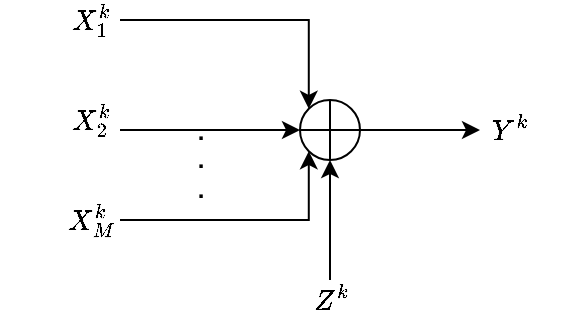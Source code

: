 <mxfile version="14.9.6" type="device"><diagram id="pdJV9NHRxK8Gm3Xo7Sbg" name="Page-1"><mxGraphModel dx="1086" dy="806" grid="1" gridSize="10" guides="1" tooltips="1" connect="1" arrows="1" fold="1" page="1" pageScale="1" pageWidth="850" pageHeight="1100" math="1" shadow="0"><root><mxCell id="0"/><mxCell id="1" parent="0"/><mxCell id="puy0fRvc4-zB7MjMJXP2-1" value="" style="shape=orEllipse;perimeter=ellipsePerimeter;whiteSpace=wrap;html=1;backgroundOutline=1;" parent="1" vertex="1"><mxGeometry x="330" y="200" width="30" height="30" as="geometry"/></mxCell><mxCell id="puy0fRvc4-zB7MjMJXP2-6" value="" style="edgeStyle=segmentEdgeStyle;endArrow=classic;html=1;rounded=0;entryX=0;entryY=0;entryDx=0;entryDy=0;" parent="1" target="puy0fRvc4-zB7MjMJXP2-1" edge="1"><mxGeometry width="50" height="50" relative="1" as="geometry"><mxPoint x="240" y="160" as="sourcePoint"/><mxPoint x="450" y="280" as="targetPoint"/></mxGeometry></mxCell><mxCell id="puy0fRvc4-zB7MjMJXP2-7" value="$$X^{k}_{1}$$" style="text;html=1;align=center;verticalAlign=middle;resizable=0;points=[];autosize=1;strokeColor=none;fillColor=none;" parent="1" vertex="1"><mxGeometry x="180" y="150" width="90" height="20" as="geometry"/></mxCell><mxCell id="puy0fRvc4-zB7MjMJXP2-8" value="" style="edgeStyle=segmentEdgeStyle;endArrow=classic;html=1;rounded=0;entryX=0;entryY=0.5;entryDx=0;entryDy=0;" parent="1" target="puy0fRvc4-zB7MjMJXP2-1" edge="1"><mxGeometry width="50" height="50" relative="1" as="geometry"><mxPoint x="240" y="215" as="sourcePoint"/><mxPoint x="450" y="280" as="targetPoint"/></mxGeometry></mxCell><mxCell id="puy0fRvc4-zB7MjMJXP2-11" value="$$X^{k}_{2}$$" style="text;html=1;align=center;verticalAlign=middle;resizable=0;points=[];autosize=1;strokeColor=none;fillColor=none;" parent="1" vertex="1"><mxGeometry x="180" y="200" width="90" height="20" as="geometry"/></mxCell><mxCell id="puy0fRvc4-zB7MjMJXP2-12" value="" style="edgeStyle=segmentEdgeStyle;endArrow=classic;html=1;rounded=0;entryX=0;entryY=1;entryDx=0;entryDy=0;" parent="1" target="puy0fRvc4-zB7MjMJXP2-1" edge="1"><mxGeometry width="50" height="50" relative="1" as="geometry"><mxPoint x="240" y="260" as="sourcePoint"/><mxPoint x="450" y="270" as="targetPoint"/><Array as="points"><mxPoint x="334" y="260"/></Array></mxGeometry></mxCell><mxCell id="puy0fRvc4-zB7MjMJXP2-13" value="$$X^{k}_{M}$$" style="text;html=1;align=center;verticalAlign=middle;resizable=0;points=[];autosize=1;strokeColor=none;fillColor=none;" parent="1" vertex="1"><mxGeometry x="180" y="250" width="90" height="20" as="geometry"/></mxCell><mxCell id="puy0fRvc4-zB7MjMJXP2-14" value="&lt;b&gt;.&lt;br&gt;.&lt;br&gt;.&lt;/b&gt;" style="text;html=1;align=center;verticalAlign=middle;resizable=0;points=[];autosize=1;strokeColor=none;fillColor=none;" parent="1" vertex="1"><mxGeometry x="270" y="205" width="20" height="50" as="geometry"/></mxCell><mxCell id="puy0fRvc4-zB7MjMJXP2-15" value="" style="edgeStyle=segmentEdgeStyle;endArrow=classic;html=1;rounded=0;exitX=1;exitY=0.5;exitDx=0;exitDy=0;" parent="1" source="puy0fRvc4-zB7MjMJXP2-1" edge="1"><mxGeometry width="50" height="50" relative="1" as="geometry"><mxPoint x="400" y="300" as="sourcePoint"/><mxPoint x="420" y="215" as="targetPoint"/></mxGeometry></mxCell><mxCell id="puy0fRvc4-zB7MjMJXP2-16" value="$$Y^{k}$$" style="text;html=1;align=center;verticalAlign=middle;resizable=0;points=[];autosize=1;strokeColor=none;fillColor=none;" parent="1" vertex="1"><mxGeometry x="400" y="205" width="70" height="20" as="geometry"/></mxCell><mxCell id="puy0fRvc4-zB7MjMJXP2-17" value="" style="edgeStyle=segmentEdgeStyle;endArrow=classic;html=1;rounded=0;entryX=0.5;entryY=1;entryDx=0;entryDy=0;" parent="1" target="puy0fRvc4-zB7MjMJXP2-1" edge="1"><mxGeometry width="50" height="50" relative="1" as="geometry"><mxPoint x="345" y="290" as="sourcePoint"/><mxPoint x="490" y="320" as="targetPoint"/></mxGeometry></mxCell><mxCell id="puy0fRvc4-zB7MjMJXP2-18" value="$$Z^{k}$$" style="text;html=1;align=center;verticalAlign=middle;resizable=0;points=[];autosize=1;strokeColor=none;fillColor=none;" parent="1" vertex="1"><mxGeometry x="310" y="290" width="70" height="20" as="geometry"/></mxCell></root></mxGraphModel></diagram></mxfile>
